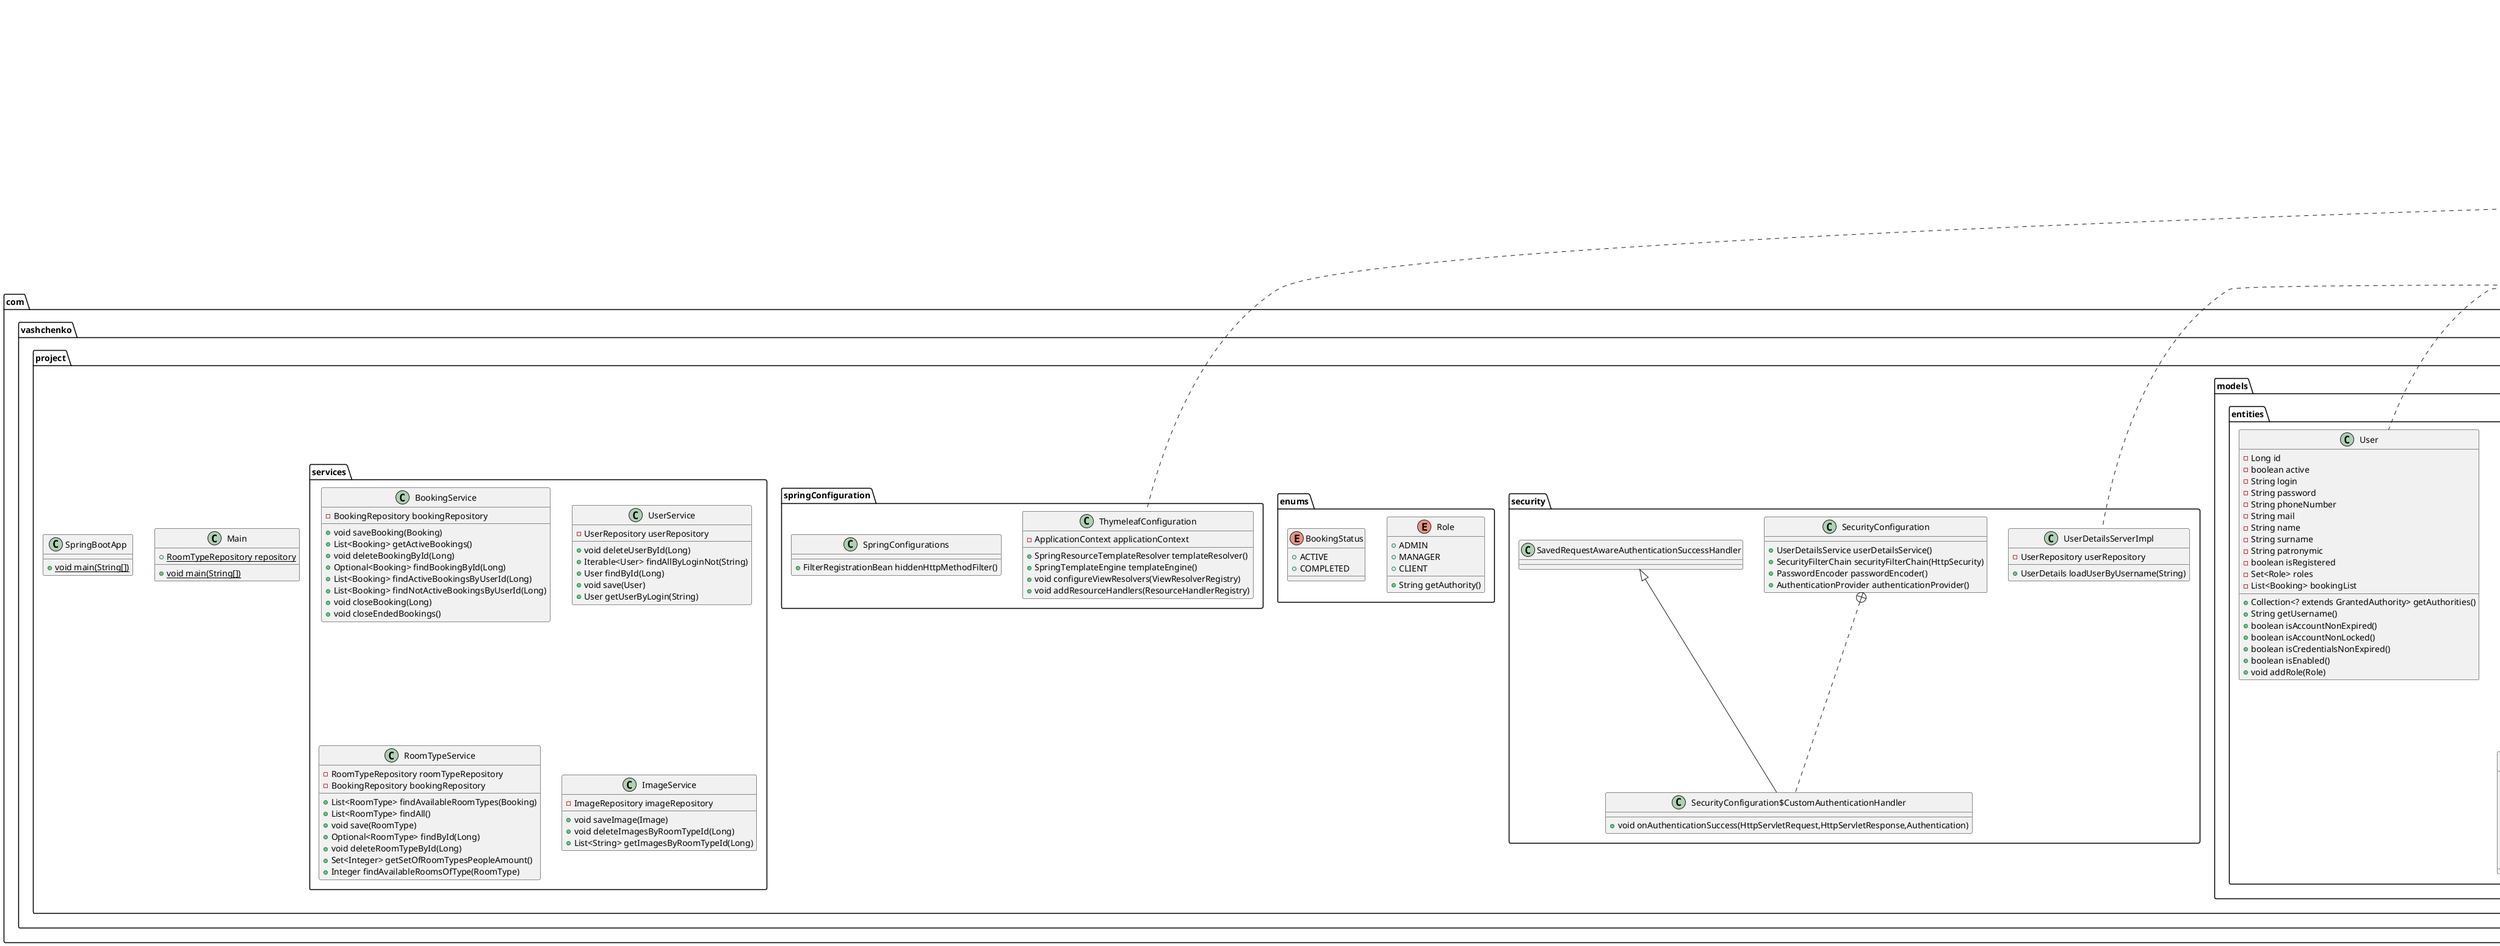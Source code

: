 @startuml
interface com.vashchenko.project.repositories.BookingRepository {
~ List<Booking> findAllByUser(User)
~ List<Booking> findByStatusIs(BookingStatus)
~ List<Booking> findActiveUserBookings(BookingStatus,Long)
~ List<Booking> findNotActiveUserBookings(BookingStatus,Long)
~ void closeBookingById(Long,LocalDate,BookingStatus)
~ void closeEndedBookings(LocalDate,BookingStatus)
}
class com.vashchenko.project.controllers.ClientController {
- BookingService bookingService
- UserService userService
+ String getBookings(Model,HttpSession)
}
class com.vashchenko.project.dbase.HibernateUtil {
- {static} SessionFactory sessionFactory
+ {static} SessionFactory getSessionFactory()
}
class com.vashchenko.project.models.entities.RoomType {
- Long id
- String description
- String name
- int amountOfAdult
- int roomAmount
- double price
- Set<Image> images
}
interface com.vashchenko.project.repositories.RoleRepository {
}
class com.vashchenko.project.Main {
+ {static} RoomTypeRepository repository
+ {static} void main(String[])
}
class com.vashchenko.project.SpringBootApp {
+ {static} void main(String[])
}
class com.vashchenko.project.dbase.ScheduledTask {
- BookingService bookingService
+ void setCompleteStatus()
+ void makeReserveCopyOfDatabase()
}
interface com.vashchenko.project.repositories.UserRepository {
~ Optional findUserByLogin(String)
~ Iterable<User> findAllByLoginNot(String)
~ List<User> findAll()
}
class com.vashchenko.project.controllers.HotelMainController {
- UserService userService
- BookingService bookingService
- RoomTypeService roomTypeService
+ String getMainPage(Model,HttpSession)
+ String getBookingPage(Model,HttpSession)
+ String handleBookingDates(Booking,Model,HttpSession,RedirectAttributes)
+ String getBookingRoomPage(Booking,Model)
+ String handleBookingRoomPage(Long,Model,HttpSession,RedirectAttributes)
+ String getCustomerPage(Model)
+ String handleCustomerPage(User,Model,HttpSession,RedirectAttributes)
+ String getConfirmPage(Booking,Model)
+ String handleConfirm(Booking,Model)
+ String successBookingPage(HttpSession,Model)
+ String deleteBooking(Long,HttpServletRequest)
}
class com.vashchenko.project.security.UserDetailsServerImpl {
- UserRepository userRepository
+ UserDetails loadUserByUsername(String)
}
enum com.vashchenko.project.enums.Role {
+  ADMIN
+  MANAGER
+  CLIENT
+ String getAuthority()
}
class com.vashchenko.project.models.entities.Image {
- Long id
- String url
- RoomType type
+ String toString()
}
class com.vashchenko.project.models.entities.Booking {
- Long id
- User user
- LocalDate dateOn
- LocalDate dateOf
- BookingStatus status
- RoomType roomType
- Integer guestAmount
- String pastType
}
interface com.vashchenko.project.repositories.RoomTypeRepository {
~ List<RoomType> findAvailableRoomTypes(LocalDate,LocalDate,String,Integer)
~ Integer findAvailableRooms(LocalDate,LocalDate,String,Long)
~ Set<Integer> findDistinctAmountOfPeople()
~ Integer getFreeAmount(Long)
}
class com.vashchenko.project.springConfiguration.ThymeleafConfiguration {
- ApplicationContext applicationContext
+ SpringResourceTemplateResolver templateResolver()
+ SpringTemplateEngine templateEngine()
+ void configureViewResolvers(ViewResolverRegistry)
+ void addResourceHandlers(ResourceHandlerRegistry)
}
interface com.vashchenko.project.repositories.ImageRepository {
~ List<Image> findImagesByRoomTypeId(Long)
~ void deleteByTypeId(Long)
}
class com.vashchenko.project.controllers.AdminController {
- UserService userService
- RoomTypeService roomTypeService
- ImageService imageService
- BookingService bookingService
- PasswordEncoder passwordEncoder
~ String getMainAdminPage(String,Model,Principal)
~ String getAccountPage(String,Model)
~ String getUsersPage(Model,Principal)
~ String deleteUser(long,Model,Principal)
~ String editUserPage(String,Model,Principal)
~ String acceptEditedUser(User,Model)
~ String createUserPage(Model,Principal)
~ String createUser(User,Model)
~ String getTypesPage(Model)
~ String deleteType(Long)
~ String getCreateTypePage(Model)
+ String handleRoomType(RoomType,MultipartFile[])
~ String getEditTypePage(String,Model)
~ String handleEditingType(RoomType,Model)
~ String getBookingPage(Model,Principal)
~ String deleteBooking(Long)
~ String closeBooking(Long)
- void deleteImagesFromServer(List<String>)
}
class com.vashchenko.project.springConfiguration.SpringConfigurations {
+ FilterRegistrationBean hiddenHttpMethodFilter()
}
class com.vashchenko.project.services.BookingService {
- BookingRepository bookingRepository
+ void saveBooking(Booking)
+ List<Booking> getActiveBookings()
+ void deleteBookingById(Long)
+ Optional<Booking> findBookingById(Long)
+ List<Booking> findActiveBookingsByUserId(Long)
+ List<Booking> findNotActiveBookingsByUserId(Long)
+ void closeBooking(Long)
+ void closeEndedBookings()
}
enum com.vashchenko.project.enums.BookingStatus {
+  ACTIVE
+  COMPLETED
}
class com.vashchenko.project.services.UserService {
- UserRepository userRepository
+ void deleteUserById(Long)
+ Iterable<User> findAllByLoginNot(String)
+ User findById(Long)
+ void save(User)
+ User getUserByLogin(String)
}
class com.vashchenko.project.security.SecurityConfiguration {
+ UserDetailsService userDetailsService()
+ SecurityFilterChain securityFilterChain(HttpSecurity)
+ PasswordEncoder passwordEncoder()
+ AuthenticationProvider authenticationProvider()
}
class com.vashchenko.project.security.SecurityConfiguration$CustomAuthenticationHandler {
+ void onAuthenticationSuccess(HttpServletRequest,HttpServletResponse,Authentication)
}
class com.vashchenko.project.controllers.ManagerController {
}
class com.vashchenko.project.controllers.AuthenticationController {
- PasswordEncoder passwordEncoder
- UserRepository userRepository
- UserService userService
+ String getLoginPage()
+ String getRegistrationPage(Model)
+ String addUser(User,Model)
+ String returnProfilePage(String,HttpSession)
+ String getAccountPage(Model,HttpSession)
+ String saveAccountChanges(User,Model)
- void setRoleInSession(HttpSession,String)
}
class com.vashchenko.project.services.RoomTypeService {
- RoomTypeRepository roomTypeRepository
- BookingRepository bookingRepository
+ List<RoomType> findAvailableRoomTypes(Booking)
+ List<RoomType> findAll()
+ void save(RoomType)
+ Optional<RoomType> findById(Long)
+ void deleteRoomTypeById(Long)
+ Set<Integer> getSetOfRoomTypesPeopleAmount()
+ Integer findAvailableRoomsOfType(RoomType)
}
class com.vashchenko.project.models.entities.User {
- Long id
- boolean active
- String login
- String password
- String phoneNumber
- String mail
- String name
- String surname
- String patronymic
- boolean isRegistered
- Set<Role> roles
- List<Booking> bookingList
+ Collection<? extends GrantedAuthority> getAuthorities()
+ String getUsername()
+ boolean isAccountNonExpired()
+ boolean isAccountNonLocked()
+ boolean isCredentialsNonExpired()
+ boolean isEnabled()
+ void addRole(Role)
}
class com.vashchenko.project.services.ImageService {
- ImageRepository imageRepository
+ void saveImage(Image)
+ void deleteImagesByRoomTypeId(Long)
+ List<String> getImagesByRoomTypeId(Long)
}


org.springframework.data.jpa.repository.JpaRepository <|-- com.vashchenko.project.repositories.BookingRepository
org.springframework.data.jpa.repository.JpaRepository <|-- com.vashchenko.project.repositories.UserRepository
org.springframework.security.core.userdetails.UserDetailsService <|.. com.vashchenko.project.security.UserDetailsServerImpl
org.springframework.data.jpa.repository.JpaRepository <|-- com.vashchenko.project.repositories.RoomTypeRepository
org.springframework.web.servlet.config.annotation.WebMvcConfigurer <|.. com.vashchenko.project.springConfiguration.ThymeleafConfiguration
org.springframework.data.jpa.repository.JpaRepository <|-- com.vashchenko.project.repositories.ImageRepository
com.vashchenko.project.security.SecurityConfiguration +.. com.vashchenko.project.security.SecurityConfiguration$CustomAuthenticationHandler
com.vashchenko.project.security.SavedRequestAwareAuthenticationSuccessHandler <|-- com.vashchenko.project.security.SecurityConfiguration$CustomAuthenticationHandler
org.springframework.security.core.userdetails.UserDetails <|.. com.vashchenko.project.models.entities.User
@enduml
